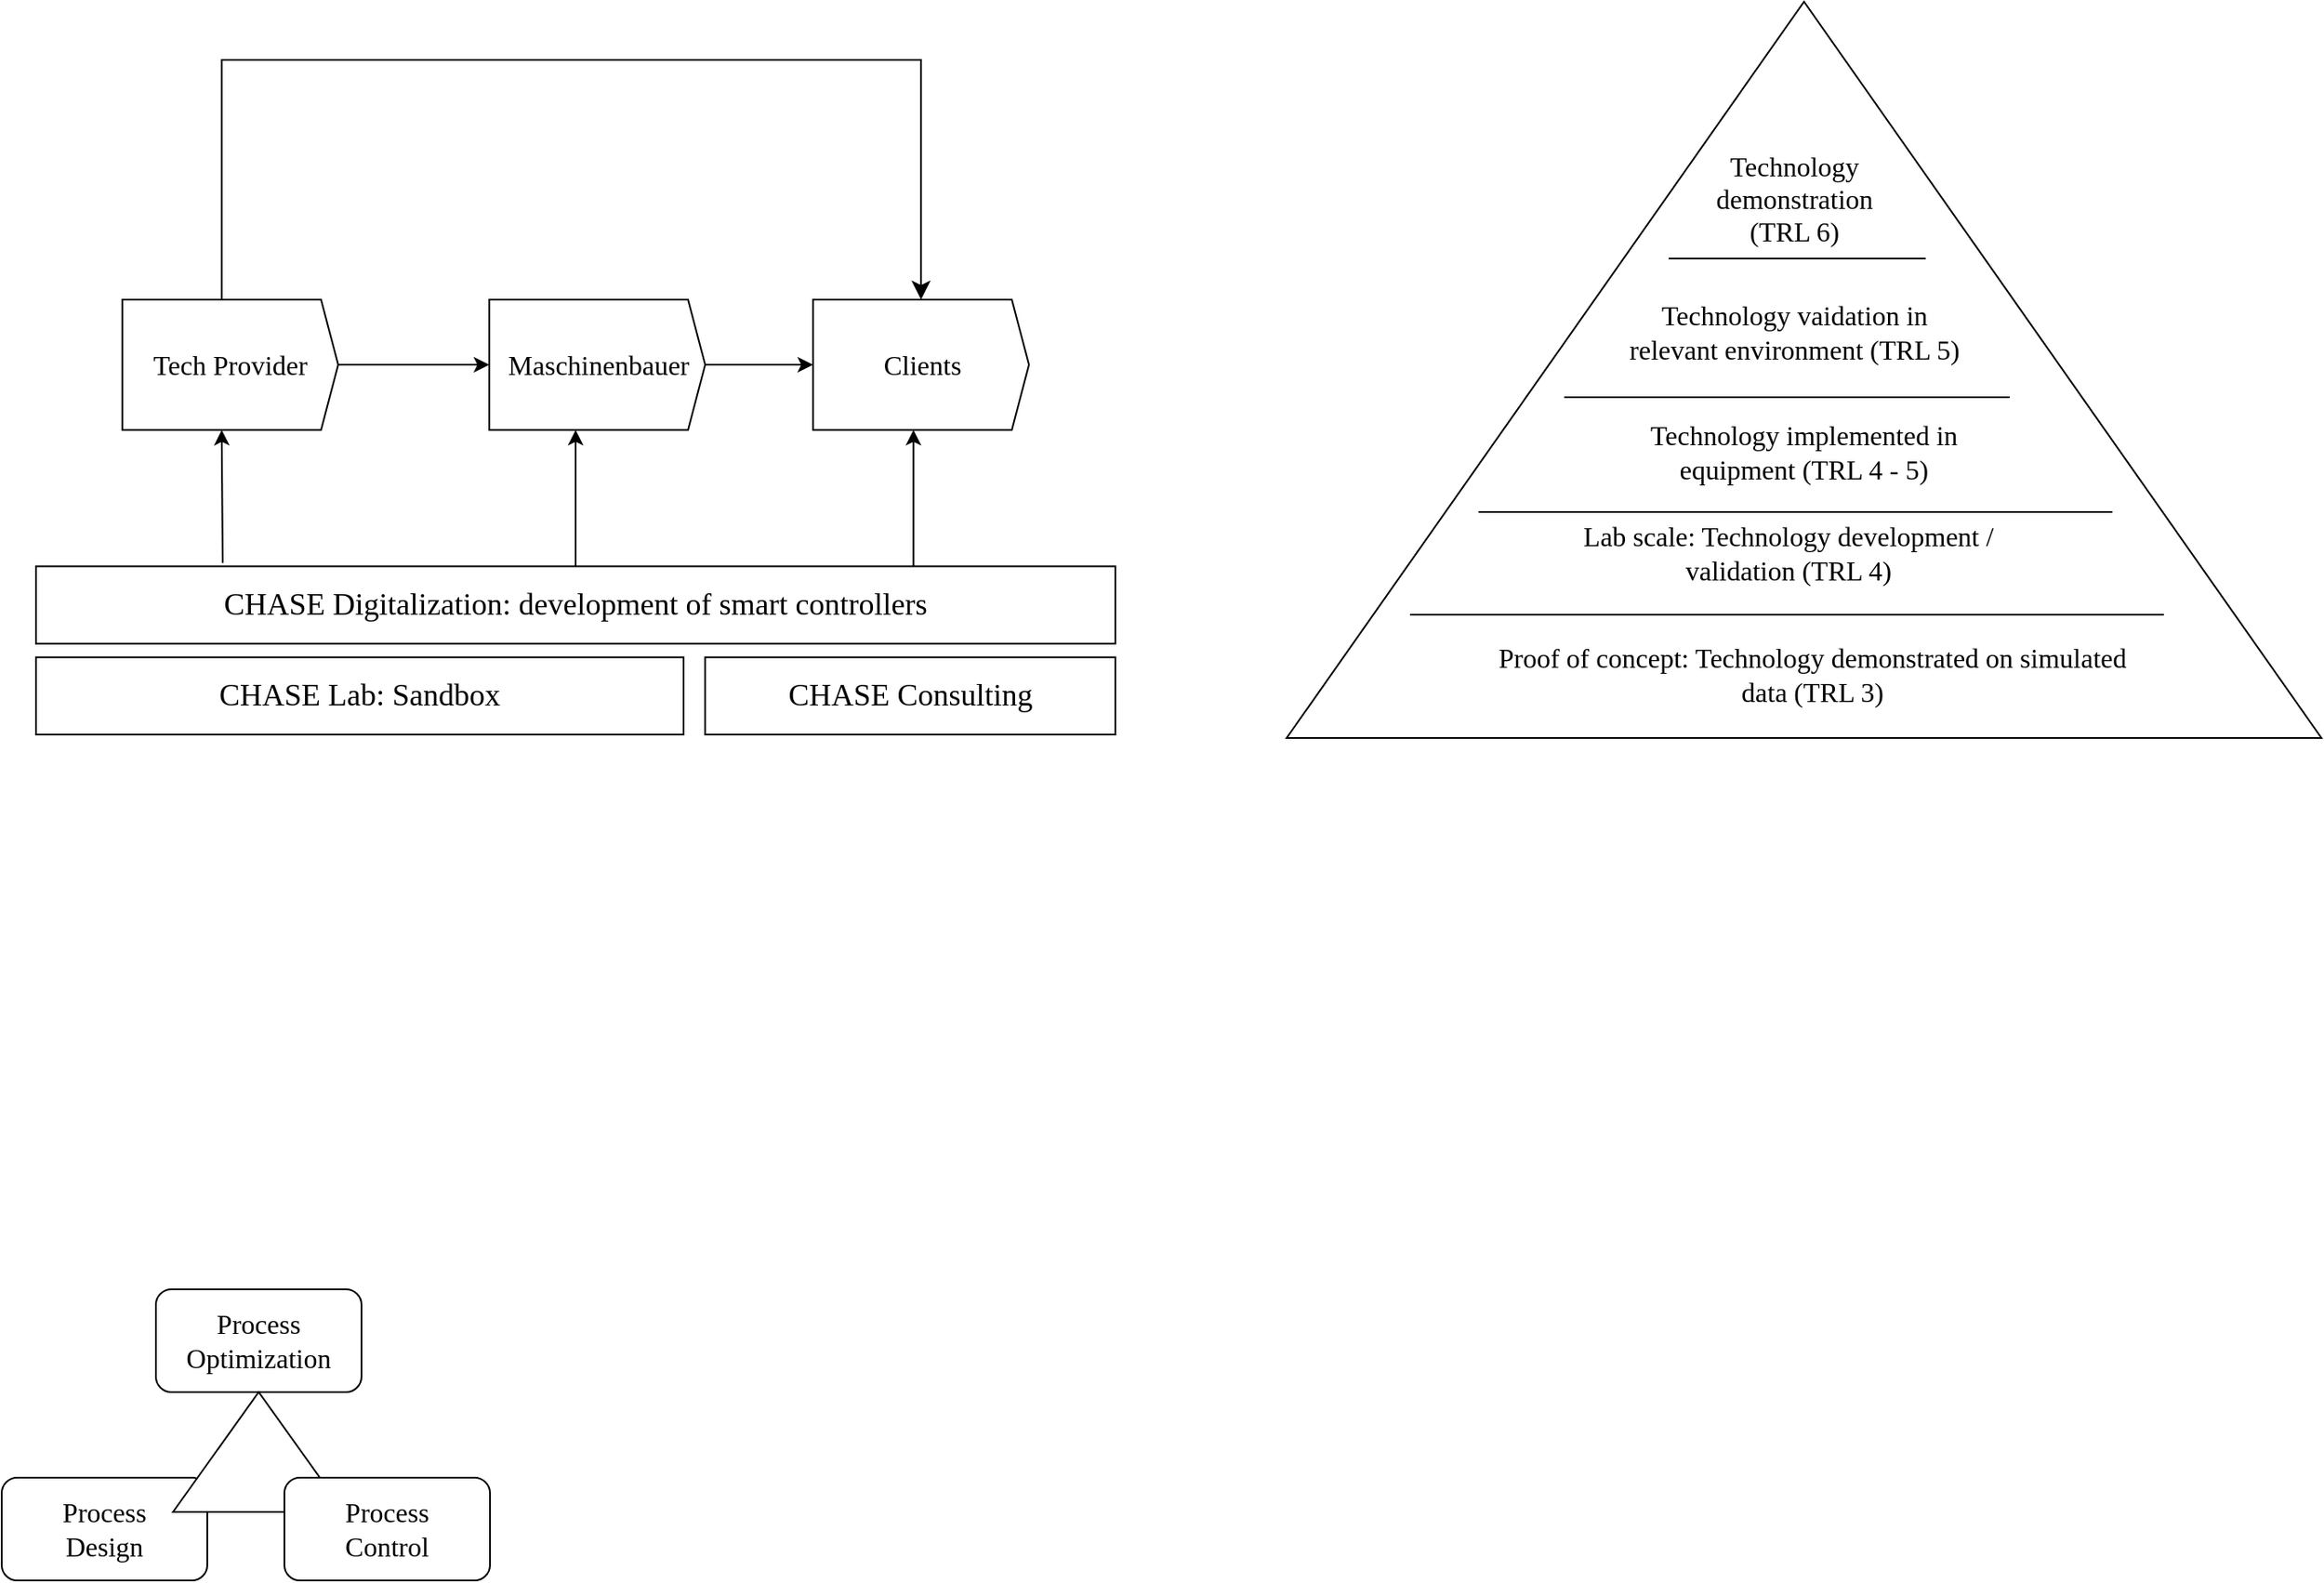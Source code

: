 <mxfile version="22.0.7" type="github">
  <diagram name="Seite-1" id="xWN3o00qyPEZJ9LrFE_g">
    <mxGraphModel dx="1357" dy="539" grid="1" gridSize="10" guides="1" tooltips="1" connect="1" arrows="1" fold="1" page="1" pageScale="1" pageWidth="1169" pageHeight="827" math="0" shadow="0">
      <root>
        <mxCell id="0" />
        <mxCell id="1" parent="0" />
        <mxCell id="ORXUa8jjNet1NgsHZWgc-17" value="Process&lt;br&gt;Design" style="rounded=1;whiteSpace=wrap;html=1;fontSize=16;fontFamily=Rubik light;" parent="1" vertex="1">
          <mxGeometry x="10" y="912" width="120" height="60" as="geometry" />
        </mxCell>
        <mxCell id="ORXUa8jjNet1NgsHZWgc-18" value="Process Optimization" style="rounded=1;whiteSpace=wrap;html=1;fontSize=16;fontFamily=Rubik light;" parent="1" vertex="1">
          <mxGeometry x="100" y="802" width="120" height="60" as="geometry" />
        </mxCell>
        <mxCell id="ORXUa8jjNet1NgsHZWgc-22" value="" style="verticalLabelPosition=bottom;verticalAlign=top;html=1;shape=mxgraph.basic.acute_triangle;dx=0.5;" parent="1" vertex="1">
          <mxGeometry x="110" y="862" width="100" height="70" as="geometry" />
        </mxCell>
        <mxCell id="ORXUa8jjNet1NgsHZWgc-23" value="Process&lt;br&gt;Control" style="rounded=1;whiteSpace=wrap;html=1;fontSize=16;fontFamily=Rubik light;" parent="1" vertex="1">
          <mxGeometry x="175" y="912" width="120" height="60" as="geometry" />
        </mxCell>
        <mxCell id="ORXUa8jjNet1NgsHZWgc-38" value="" style="group" parent="1" vertex="1" connectable="0">
          <mxGeometry x="760" y="50" width="604" height="430" as="geometry" />
        </mxCell>
        <mxCell id="ORXUa8jjNet1NgsHZWgc-24" value="" style="verticalLabelPosition=bottom;verticalAlign=top;html=1;shape=mxgraph.basic.acute_triangle;dx=0.5;" parent="ORXUa8jjNet1NgsHZWgc-38" vertex="1">
          <mxGeometry width="604" height="430" as="geometry" />
        </mxCell>
        <mxCell id="ORXUa8jjNet1NgsHZWgc-26" value="" style="line;strokeWidth=1;rotatable=0;dashed=0;labelPosition=right;align=left;verticalAlign=middle;spacingTop=0;spacingLeft=6;points=[];portConstraint=eastwest;" parent="ORXUa8jjNet1NgsHZWgc-38" vertex="1">
          <mxGeometry x="223" y="145" width="150" height="10" as="geometry" />
        </mxCell>
        <mxCell id="ORXUa8jjNet1NgsHZWgc-29" value="Technology vaidation in &lt;br&gt;relevant environment (TRL 5)" style="rounded=1;whiteSpace=wrap;html=1;fontSize=16;fontFamily=Rubik light;strokeColor=none;fillColor=none;" parent="ORXUa8jjNet1NgsHZWgc-38" vertex="1">
          <mxGeometry x="192" y="163" width="208.5" height="60" as="geometry" />
        </mxCell>
        <mxCell id="ORXUa8jjNet1NgsHZWgc-30" value="Lab scale: Technology development / validation (TRL 4)" style="rounded=1;whiteSpace=wrap;html=1;fontSize=16;fontFamily=Rubik light;strokeColor=none;fillColor=none;" parent="ORXUa8jjNet1NgsHZWgc-38" vertex="1">
          <mxGeometry x="153" y="303" width="280" height="37" as="geometry" />
        </mxCell>
        <mxCell id="ORXUa8jjNet1NgsHZWgc-32" value="Technology implemented in equipment (TRL 4 - 5)" style="rounded=1;whiteSpace=wrap;html=1;fontSize=16;fontFamily=Rubik light;strokeColor=none;fillColor=none;" parent="ORXUa8jjNet1NgsHZWgc-38" vertex="1">
          <mxGeometry x="182" y="233" width="240" height="60" as="geometry" />
        </mxCell>
        <mxCell id="ORXUa8jjNet1NgsHZWgc-33" value="" style="line;strokeWidth=1;rotatable=0;dashed=0;labelPosition=right;align=left;verticalAlign=middle;spacingTop=0;spacingLeft=6;points=[];portConstraint=eastwest;" parent="ORXUa8jjNet1NgsHZWgc-38" vertex="1">
          <mxGeometry x="112" y="293" width="370" height="10" as="geometry" />
        </mxCell>
        <mxCell id="ORXUa8jjNet1NgsHZWgc-34" value="" style="line;strokeWidth=1;rotatable=0;dashed=0;labelPosition=right;align=left;verticalAlign=middle;spacingTop=0;spacingLeft=6;points=[];portConstraint=eastwest;" parent="ORXUa8jjNet1NgsHZWgc-38" vertex="1">
          <mxGeometry x="162" y="226" width="260" height="10" as="geometry" />
        </mxCell>
        <mxCell id="ORXUa8jjNet1NgsHZWgc-35" value="Technology &lt;br&gt;demonstration&lt;br&gt;(TRL 6)" style="rounded=1;whiteSpace=wrap;html=1;fontSize=16;fontFamily=Rubik light;strokeColor=none;fillColor=none;" parent="ORXUa8jjNet1NgsHZWgc-38" vertex="1">
          <mxGeometry x="198.75" y="85" width="195" height="60" as="geometry" />
        </mxCell>
        <mxCell id="ORXUa8jjNet1NgsHZWgc-36" value="" style="line;strokeWidth=1;rotatable=0;dashed=0;labelPosition=right;align=left;verticalAlign=middle;spacingTop=0;spacingLeft=6;points=[];portConstraint=eastwest;" parent="ORXUa8jjNet1NgsHZWgc-38" vertex="1">
          <mxGeometry x="72" y="353" width="440" height="10" as="geometry" />
        </mxCell>
        <mxCell id="ORXUa8jjNet1NgsHZWgc-37" value="Proof of concept: Technology demonstrated on simulated data (TRL 3)" style="rounded=1;whiteSpace=wrap;html=1;fontSize=16;fontFamily=Rubik light;strokeColor=none;fillColor=none;" parent="ORXUa8jjNet1NgsHZWgc-38" vertex="1">
          <mxGeometry x="122" y="363" width="370" height="60" as="geometry" />
        </mxCell>
        <mxCell id="ORXUa8jjNet1NgsHZWgc-39" value="" style="group" parent="1" vertex="1" connectable="0">
          <mxGeometry x="30" y="154" width="630" height="324" as="geometry" />
        </mxCell>
        <mxCell id="ORXUa8jjNet1NgsHZWgc-2" value="Tech Provider" style="html=1;shadow=0;dashed=0;align=center;verticalAlign=middle;shape=mxgraph.arrows2.arrow;dy=0;dx=10;notch=0;fontFamily=Rubik light;fontSize=16;" parent="ORXUa8jjNet1NgsHZWgc-39" vertex="1">
          <mxGeometry x="50.4" y="70" width="126" height="76.07" as="geometry" />
        </mxCell>
        <mxCell id="ORXUa8jjNet1NgsHZWgc-3" value="Maschinenbauer" style="html=1;shadow=0;dashed=0;align=center;verticalAlign=middle;shape=mxgraph.arrows2.arrow;dy=0;dx=10;notch=0;fontFamily=Rubik light;fontSize=16;" parent="ORXUa8jjNet1NgsHZWgc-39" vertex="1">
          <mxGeometry x="264.6" y="70" width="126" height="76.07" as="geometry" />
        </mxCell>
        <mxCell id="ORXUa8jjNet1NgsHZWgc-5" value="" style="edgeStyle=orthogonalEdgeStyle;rounded=0;orthogonalLoop=1;jettySize=auto;html=1;" parent="ORXUa8jjNet1NgsHZWgc-39" source="ORXUa8jjNet1NgsHZWgc-2" target="ORXUa8jjNet1NgsHZWgc-3" edge="1">
          <mxGeometry relative="1" as="geometry" />
        </mxCell>
        <mxCell id="ORXUa8jjNet1NgsHZWgc-4" value="Clients" style="html=1;shadow=0;dashed=0;align=center;verticalAlign=middle;shape=mxgraph.arrows2.arrow;dy=0;dx=10;notch=0;fontFamily=Rubik light;fontSize=16;" parent="ORXUa8jjNet1NgsHZWgc-39" vertex="1">
          <mxGeometry x="453.6" y="70" width="126" height="76.07" as="geometry" />
        </mxCell>
        <mxCell id="ORXUa8jjNet1NgsHZWgc-6" value="" style="edgeStyle=orthogonalEdgeStyle;rounded=0;orthogonalLoop=1;jettySize=auto;html=1;" parent="ORXUa8jjNet1NgsHZWgc-39" source="ORXUa8jjNet1NgsHZWgc-3" target="ORXUa8jjNet1NgsHZWgc-4" edge="1">
          <mxGeometry relative="1" as="geometry" />
        </mxCell>
        <mxCell id="ORXUa8jjNet1NgsHZWgc-8" value="&lt;font face=&quot;Rubik light&quot; style=&quot;font-size: 18px;&quot;&gt;CHASE Digitalization: development of smart controllers&lt;/font&gt;" style="rounded=0;whiteSpace=wrap;html=1;" parent="ORXUa8jjNet1NgsHZWgc-39" vertex="1">
          <mxGeometry y="225.738" width="630" height="45.148" as="geometry" />
        </mxCell>
        <mxCell id="ORXUa8jjNet1NgsHZWgc-9" value="" style="endArrow=classic;html=1;rounded=0;entryX=0.4;entryY=1;entryDx=0;entryDy=0;entryPerimeter=0;" parent="ORXUa8jjNet1NgsHZWgc-39" source="ORXUa8jjNet1NgsHZWgc-8" target="ORXUa8jjNet1NgsHZWgc-3" edge="1">
          <mxGeometry width="50" height="50" relative="1" as="geometry">
            <mxPoint x="352.8" y="53.115" as="sourcePoint" />
            <mxPoint x="315" y="159.344" as="targetPoint" />
          </mxGeometry>
        </mxCell>
        <mxCell id="ORXUa8jjNet1NgsHZWgc-10" value="" style="endArrow=classic;html=1;rounded=0;entryX=0.4;entryY=1;entryDx=0;entryDy=0;entryPerimeter=0;" parent="ORXUa8jjNet1NgsHZWgc-39" edge="1">
          <mxGeometry width="50" height="50" relative="1" as="geometry">
            <mxPoint x="512.19" y="225.738" as="sourcePoint" />
            <mxPoint x="512.19" y="146.066" as="targetPoint" />
          </mxGeometry>
        </mxCell>
        <mxCell id="ORXUa8jjNet1NgsHZWgc-11" value="" style="endArrow=classic;html=1;rounded=0;entryX=0;entryY=0;entryDx=58;entryDy=76.07;entryPerimeter=0;exitX=0.173;exitY=-0.044;exitDx=0;exitDy=0;exitPerimeter=0;" parent="ORXUa8jjNet1NgsHZWgc-39" source="ORXUa8jjNet1NgsHZWgc-8" target="ORXUa8jjNet1NgsHZWgc-2" edge="1">
          <mxGeometry width="50" height="50" relative="1" as="geometry">
            <mxPoint x="113" y="220" as="sourcePoint" />
            <mxPoint x="122.85" y="146.066" as="targetPoint" />
          </mxGeometry>
        </mxCell>
        <mxCell id="ORXUa8jjNet1NgsHZWgc-12" value="&lt;font face=&quot;Rubik light&quot; style=&quot;font-size: 18px;&quot;&gt;CHASE Lab: Sandbox&lt;/font&gt;" style="rounded=0;whiteSpace=wrap;html=1;" parent="ORXUa8jjNet1NgsHZWgc-39" vertex="1">
          <mxGeometry y="278.852" width="378" height="45.148" as="geometry" />
        </mxCell>
        <mxCell id="ORXUa8jjNet1NgsHZWgc-14" value="&lt;font face=&quot;Rubik light&quot; style=&quot;font-size: 18px;&quot;&gt;CHASE Consulting&lt;/font&gt;" style="rounded=0;whiteSpace=wrap;html=1;" parent="ORXUa8jjNet1NgsHZWgc-39" vertex="1">
          <mxGeometry x="390.6" y="278.852" width="239.4" height="45.148" as="geometry" />
        </mxCell>
        <mxCell id="ORXUa8jjNet1NgsHZWgc-42" value="" style="edgeStyle=elbowEdgeStyle;elbow=vertical;endArrow=classic;html=1;curved=0;rounded=0;endSize=8;startSize=8;exitX=0;exitY=0;exitDx=58;exitDy=0;exitPerimeter=0;" parent="ORXUa8jjNet1NgsHZWgc-39" source="ORXUa8jjNet1NgsHZWgc-2" target="ORXUa8jjNet1NgsHZWgc-4" edge="1">
          <mxGeometry width="50" height="50" relative="1" as="geometry">
            <mxPoint x="120" y="70" as="sourcePoint" />
            <mxPoint x="370" y="-20" as="targetPoint" />
            <Array as="points">
              <mxPoint x="340" y="-70" />
            </Array>
          </mxGeometry>
        </mxCell>
      </root>
    </mxGraphModel>
  </diagram>
</mxfile>

